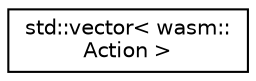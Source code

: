 digraph "Graphical Class Hierarchy"
{
  edge [fontname="Helvetica",fontsize="10",labelfontname="Helvetica",labelfontsize="10"];
  node [fontname="Helvetica",fontsize="10",shape=record];
  rankdir="LR";
  Node0 [label="std::vector\< wasm::\lAction \>",height=0.2,width=0.4,color="black", fillcolor="white", style="filled",URL="$classstd_1_1vector.html"];
}

